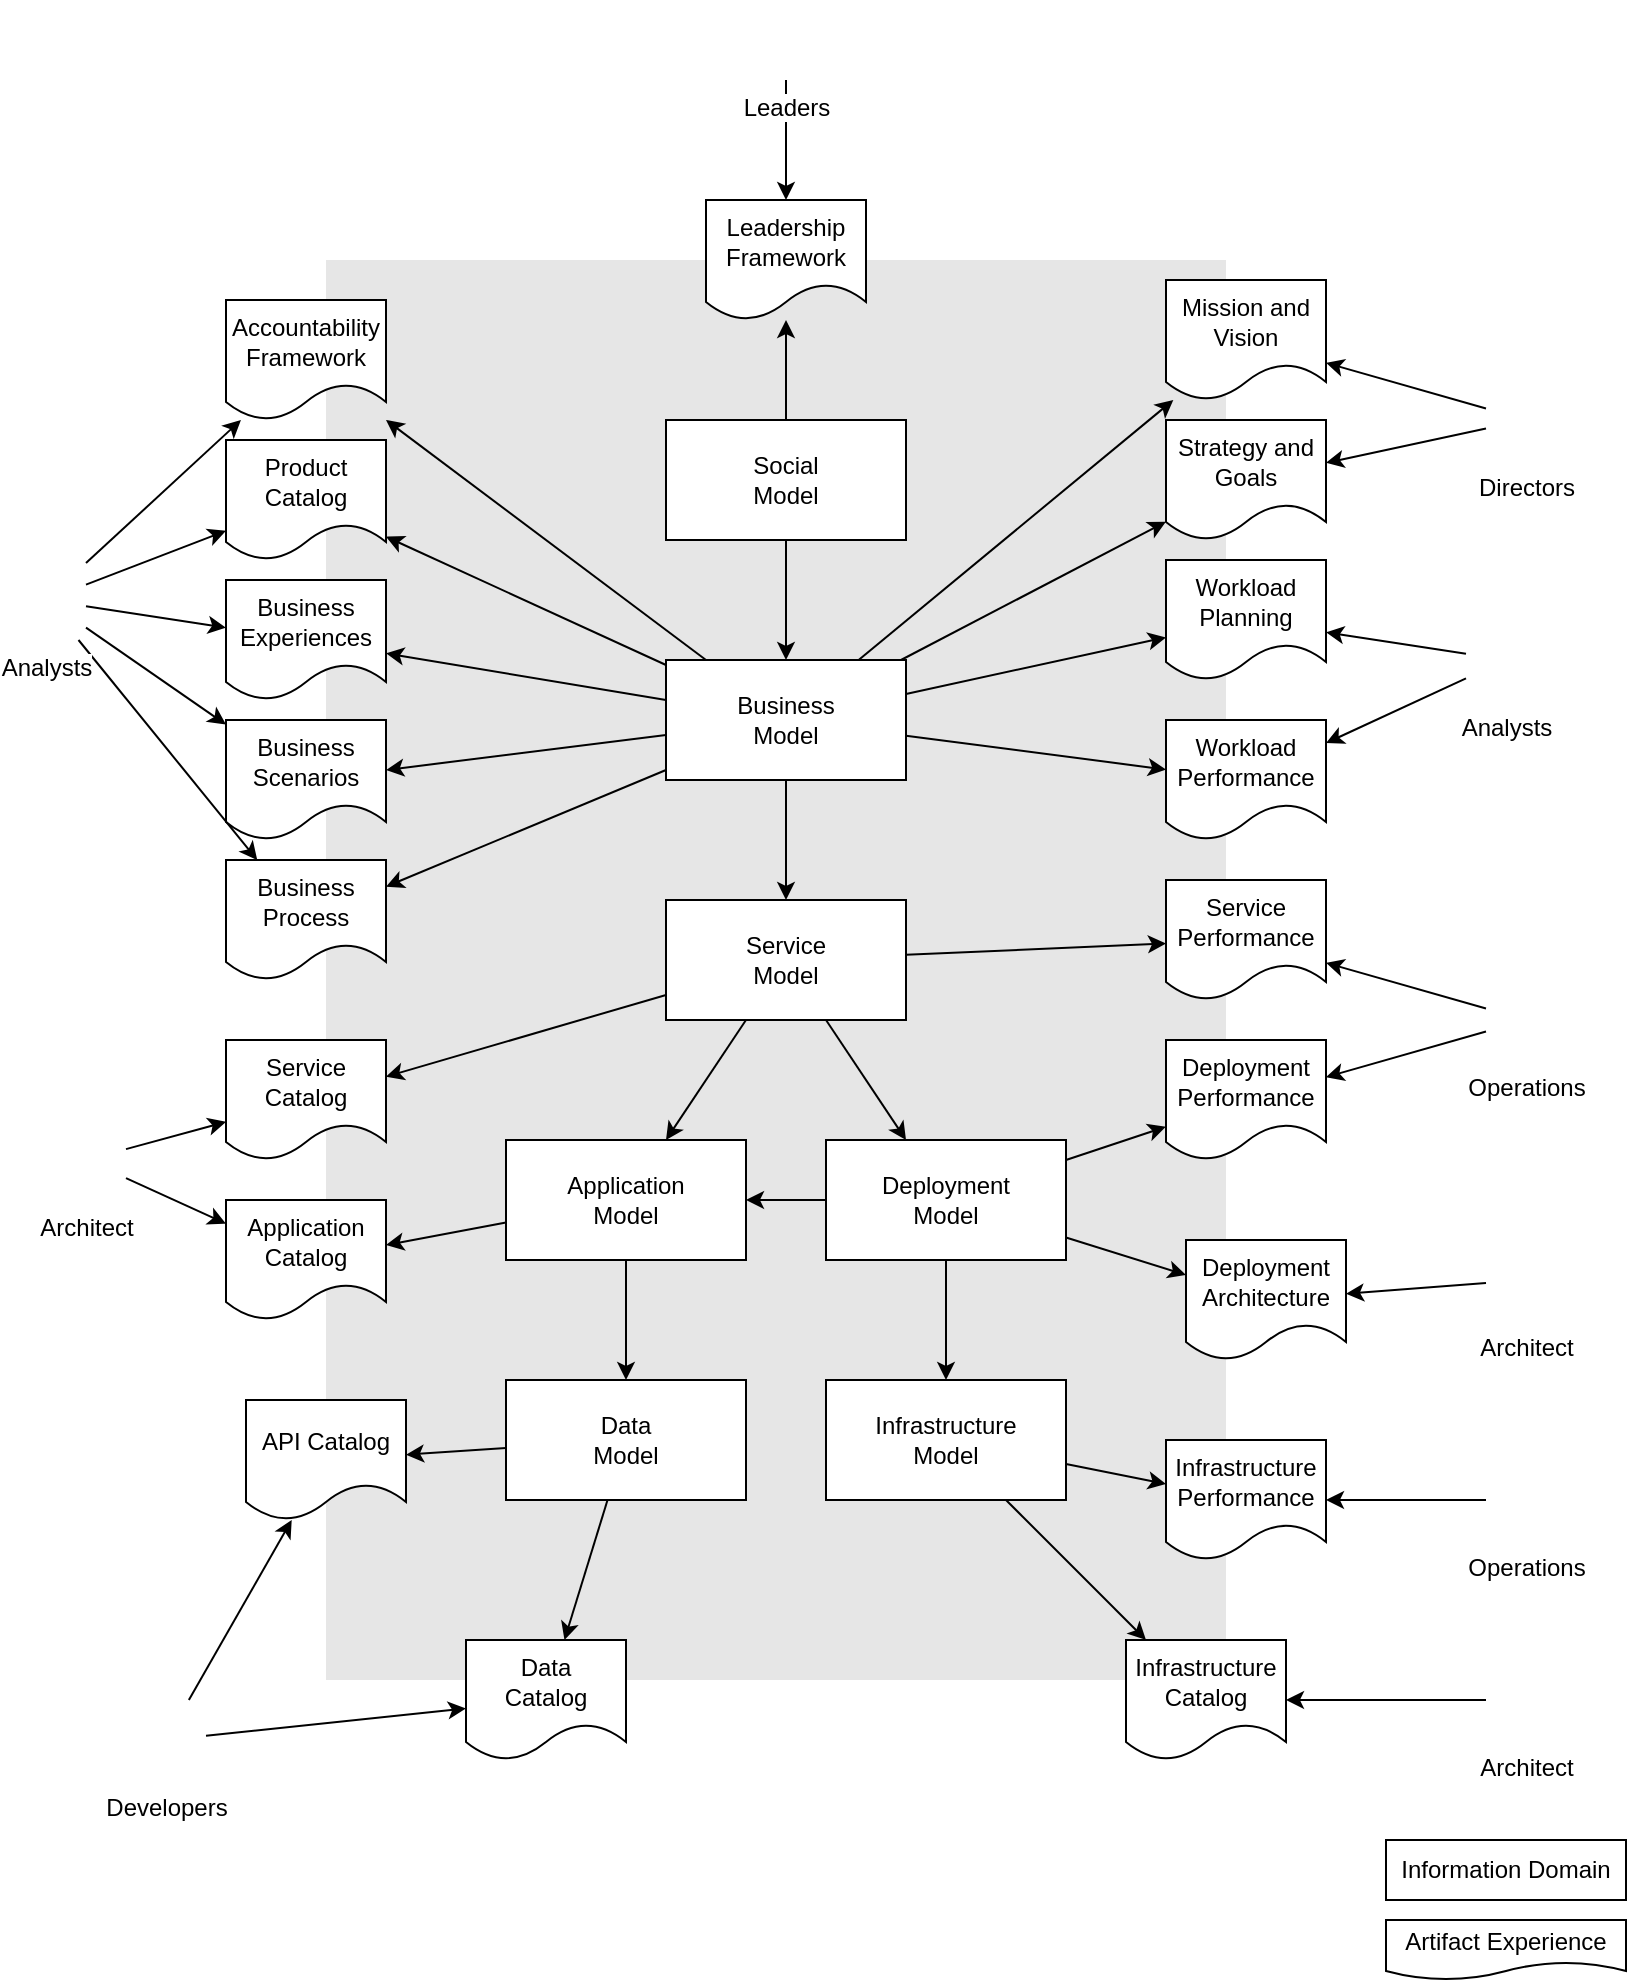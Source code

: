 <mxfile version="13.5.1" type="device"><diagram id="jxrNNbo6cmxt4PajOQM8" name="Page-1"><mxGraphModel dx="1086" dy="966" grid="1" gridSize="10" guides="1" tooltips="1" connect="1" arrows="1" fold="1" page="1" pageScale="1" pageWidth="850" pageHeight="1100" math="0" shadow="0"><root><mxCell id="0"/><mxCell id="1" parent="0"/><mxCell id="ulpGdKY935CBZI4DlXVS-1" value="" style="rounded=0;whiteSpace=wrap;html=1;fillColor=#E6E6E6;strokeColor=none;" parent="1" vertex="1"><mxGeometry x="190" y="150" width="450" height="710" as="geometry"/></mxCell><mxCell id="ulpGdKY935CBZI4DlXVS-2" style="rounded=0;orthogonalLoop=1;jettySize=auto;html=1;" parent="1" source="ulpGdKY935CBZI4DlXVS-9" target="ulpGdKY935CBZI4DlXVS-14" edge="1"><mxGeometry relative="1" as="geometry"/></mxCell><mxCell id="ulpGdKY935CBZI4DlXVS-3" style="edgeStyle=none;rounded=0;orthogonalLoop=1;jettySize=auto;html=1;" parent="1" source="ulpGdKY935CBZI4DlXVS-9" target="ulpGdKY935CBZI4DlXVS-29" edge="1"><mxGeometry relative="1" as="geometry"/></mxCell><mxCell id="ulpGdKY935CBZI4DlXVS-4" style="edgeStyle=none;rounded=0;orthogonalLoop=1;jettySize=auto;html=1;" parent="1" source="ulpGdKY935CBZI4DlXVS-9" target="ulpGdKY935CBZI4DlXVS-65" edge="1"><mxGeometry relative="1" as="geometry"/></mxCell><mxCell id="ulpGdKY935CBZI4DlXVS-5" style="edgeStyle=none;rounded=0;orthogonalLoop=1;jettySize=auto;html=1;" parent="1" source="ulpGdKY935CBZI4DlXVS-9" target="ulpGdKY935CBZI4DlXVS-64" edge="1"><mxGeometry relative="1" as="geometry"/></mxCell><mxCell id="ulpGdKY935CBZI4DlXVS-6" style="edgeStyle=none;rounded=0;orthogonalLoop=1;jettySize=auto;html=1;" parent="1" source="ulpGdKY935CBZI4DlXVS-9" target="ulpGdKY935CBZI4DlXVS-37" edge="1"><mxGeometry relative="1" as="geometry"/></mxCell><mxCell id="ulpGdKY935CBZI4DlXVS-7" style="edgeStyle=none;rounded=0;orthogonalLoop=1;jettySize=auto;html=1;" parent="1" source="ulpGdKY935CBZI4DlXVS-9" target="ulpGdKY935CBZI4DlXVS-70" edge="1"><mxGeometry relative="1" as="geometry"/></mxCell><mxCell id="ulpGdKY935CBZI4DlXVS-8" style="edgeStyle=none;rounded=0;orthogonalLoop=1;jettySize=auto;html=1;" parent="1" source="ulpGdKY935CBZI4DlXVS-9" target="ulpGdKY935CBZI4DlXVS-73" edge="1"><mxGeometry relative="1" as="geometry"/></mxCell><mxCell id="ulpGdKY935CBZI4DlXVS-9" value="&lt;div&gt;Business&lt;/div&gt;&lt;div&gt;Model&lt;br&gt;&lt;/div&gt;" style="rounded=0;whiteSpace=wrap;html=1;" parent="1" vertex="1"><mxGeometry x="360" y="350" width="120" height="60" as="geometry"/></mxCell><mxCell id="ulpGdKY935CBZI4DlXVS-10" style="rounded=0;orthogonalLoop=1;jettySize=auto;html=1;" parent="1" source="ulpGdKY935CBZI4DlXVS-14" target="ulpGdKY935CBZI4DlXVS-17" edge="1"><mxGeometry relative="1" as="geometry"/></mxCell><mxCell id="ulpGdKY935CBZI4DlXVS-11" style="rounded=0;orthogonalLoop=1;jettySize=auto;html=1;" parent="1" source="ulpGdKY935CBZI4DlXVS-14" target="ulpGdKY935CBZI4DlXVS-22" edge="1"><mxGeometry relative="1" as="geometry"/></mxCell><mxCell id="ulpGdKY935CBZI4DlXVS-12" style="edgeStyle=none;rounded=0;orthogonalLoop=1;jettySize=auto;html=1;" parent="1" source="ulpGdKY935CBZI4DlXVS-14" target="ulpGdKY935CBZI4DlXVS-36" edge="1"><mxGeometry relative="1" as="geometry"/></mxCell><mxCell id="ulpGdKY935CBZI4DlXVS-13" style="edgeStyle=none;rounded=0;orthogonalLoop=1;jettySize=auto;html=1;" parent="1" source="ulpGdKY935CBZI4DlXVS-14" target="ulpGdKY935CBZI4DlXVS-30" edge="1"><mxGeometry relative="1" as="geometry"/></mxCell><mxCell id="ulpGdKY935CBZI4DlXVS-14" value="&lt;div&gt;Service&lt;/div&gt;&lt;div&gt;Model&lt;br&gt;&lt;/div&gt;" style="rounded=0;whiteSpace=wrap;html=1;" parent="1" vertex="1"><mxGeometry x="360" y="470" width="120" height="60" as="geometry"/></mxCell><mxCell id="ulpGdKY935CBZI4DlXVS-15" style="rounded=0;orthogonalLoop=1;jettySize=auto;html=1;" parent="1" source="ulpGdKY935CBZI4DlXVS-17" target="ulpGdKY935CBZI4DlXVS-25" edge="1"><mxGeometry relative="1" as="geometry"/></mxCell><mxCell id="ulpGdKY935CBZI4DlXVS-16" style="edgeStyle=none;rounded=0;orthogonalLoop=1;jettySize=auto;html=1;" parent="1" source="ulpGdKY935CBZI4DlXVS-17" target="ulpGdKY935CBZI4DlXVS-31" edge="1"><mxGeometry relative="1" as="geometry"/></mxCell><mxCell id="ulpGdKY935CBZI4DlXVS-17" value="&lt;div&gt;Application&lt;/div&gt;&lt;div&gt;Model&lt;br&gt;&lt;/div&gt;" style="rounded=0;whiteSpace=wrap;html=1;" parent="1" vertex="1"><mxGeometry x="280" y="590" width="120" height="60" as="geometry"/></mxCell><mxCell id="ulpGdKY935CBZI4DlXVS-18" style="rounded=0;orthogonalLoop=1;jettySize=auto;html=1;" parent="1" source="ulpGdKY935CBZI4DlXVS-22" target="ulpGdKY935CBZI4DlXVS-28" edge="1"><mxGeometry relative="1" as="geometry"/></mxCell><mxCell id="ulpGdKY935CBZI4DlXVS-19" style="rounded=0;orthogonalLoop=1;jettySize=auto;html=1;" parent="1" source="ulpGdKY935CBZI4DlXVS-22" target="ulpGdKY935CBZI4DlXVS-17" edge="1"><mxGeometry relative="1" as="geometry"/></mxCell><mxCell id="ulpGdKY935CBZI4DlXVS-20" style="edgeStyle=none;rounded=0;orthogonalLoop=1;jettySize=auto;html=1;" parent="1" source="ulpGdKY935CBZI4DlXVS-22" target="ulpGdKY935CBZI4DlXVS-34" edge="1"><mxGeometry relative="1" as="geometry"/></mxCell><mxCell id="ulpGdKY935CBZI4DlXVS-21" style="edgeStyle=none;rounded=0;orthogonalLoop=1;jettySize=auto;html=1;" parent="1" source="ulpGdKY935CBZI4DlXVS-22" target="ulpGdKY935CBZI4DlXVS-35" edge="1"><mxGeometry relative="1" as="geometry"/></mxCell><mxCell id="ulpGdKY935CBZI4DlXVS-22" value="&lt;div&gt;Deployment&lt;/div&gt;&lt;div&gt;Model&lt;br&gt;&lt;/div&gt;" style="rounded=0;whiteSpace=wrap;html=1;" parent="1" vertex="1"><mxGeometry x="440" y="590" width="120" height="60" as="geometry"/></mxCell><mxCell id="ulpGdKY935CBZI4DlXVS-23" style="edgeStyle=none;rounded=0;orthogonalLoop=1;jettySize=auto;html=1;" parent="1" source="ulpGdKY935CBZI4DlXVS-25" target="ulpGdKY935CBZI4DlXVS-66" edge="1"><mxGeometry relative="1" as="geometry"/></mxCell><mxCell id="ulpGdKY935CBZI4DlXVS-24" style="edgeStyle=none;rounded=0;orthogonalLoop=1;jettySize=auto;html=1;" parent="1" source="ulpGdKY935CBZI4DlXVS-25" target="ulpGdKY935CBZI4DlXVS-32" edge="1"><mxGeometry relative="1" as="geometry"/></mxCell><mxCell id="ulpGdKY935CBZI4DlXVS-25" value="&lt;div&gt;Data&lt;/div&gt;&lt;div&gt;Model&lt;br&gt;&lt;/div&gt;" style="rounded=0;whiteSpace=wrap;html=1;" parent="1" vertex="1"><mxGeometry x="280" y="710" width="120" height="60" as="geometry"/></mxCell><mxCell id="ulpGdKY935CBZI4DlXVS-26" style="edgeStyle=none;rounded=0;orthogonalLoop=1;jettySize=auto;html=1;" parent="1" source="ulpGdKY935CBZI4DlXVS-28" target="ulpGdKY935CBZI4DlXVS-33" edge="1"><mxGeometry relative="1" as="geometry"/></mxCell><mxCell id="ulpGdKY935CBZI4DlXVS-27" style="edgeStyle=none;rounded=0;orthogonalLoop=1;jettySize=auto;html=1;" parent="1" source="ulpGdKY935CBZI4DlXVS-28" target="ulpGdKY935CBZI4DlXVS-75" edge="1"><mxGeometry relative="1" as="geometry"/></mxCell><mxCell id="ulpGdKY935CBZI4DlXVS-28" value="&lt;div&gt;Infrastructure&lt;/div&gt;&lt;div&gt;Model&lt;br&gt;&lt;/div&gt;" style="rounded=0;whiteSpace=wrap;html=1;" parent="1" vertex="1"><mxGeometry x="440" y="710" width="120" height="60" as="geometry"/></mxCell><mxCell id="ulpGdKY935CBZI4DlXVS-29" value="&lt;div&gt;Business Scenarios&lt;/div&gt;" style="shape=document;whiteSpace=wrap;html=1;boundedLbl=1;fillColor=#ffffff;" parent="1" vertex="1"><mxGeometry x="140" y="380" width="80" height="60" as="geometry"/></mxCell><mxCell id="ulpGdKY935CBZI4DlXVS-30" value="Service Catalog" style="shape=document;whiteSpace=wrap;html=1;boundedLbl=1;fillColor=#ffffff;" parent="1" vertex="1"><mxGeometry x="140" y="540" width="80" height="60" as="geometry"/></mxCell><mxCell id="ulpGdKY935CBZI4DlXVS-31" value="&lt;div&gt;Application Catalog&lt;br&gt;&lt;/div&gt;" style="shape=document;whiteSpace=wrap;html=1;boundedLbl=1;fillColor=#ffffff;" parent="1" vertex="1"><mxGeometry x="140" y="620" width="80" height="60" as="geometry"/></mxCell><mxCell id="ulpGdKY935CBZI4DlXVS-32" value="&lt;div&gt;Data&lt;/div&gt;&lt;div&gt; Catalog&lt;/div&gt;" style="shape=document;whiteSpace=wrap;html=1;boundedLbl=1;fillColor=#ffffff;" parent="1" vertex="1"><mxGeometry x="260" y="840" width="80" height="60" as="geometry"/></mxCell><mxCell id="ulpGdKY935CBZI4DlXVS-33" value="Infrastructure Catalog" style="shape=document;whiteSpace=wrap;html=1;boundedLbl=1;fillColor=#ffffff;" parent="1" vertex="1"><mxGeometry x="590" y="840" width="80" height="60" as="geometry"/></mxCell><mxCell id="ulpGdKY935CBZI4DlXVS-34" value="Deployment Architecture" style="shape=document;whiteSpace=wrap;html=1;boundedLbl=1;fillColor=#ffffff;" parent="1" vertex="1"><mxGeometry x="620" y="640" width="80" height="60" as="geometry"/></mxCell><mxCell id="ulpGdKY935CBZI4DlXVS-35" value="Deployment Performance" style="shape=document;whiteSpace=wrap;html=1;boundedLbl=1;fillColor=#ffffff;" parent="1" vertex="1"><mxGeometry x="610" y="540" width="80" height="60" as="geometry"/></mxCell><mxCell id="ulpGdKY935CBZI4DlXVS-36" value="Service Performance" style="shape=document;whiteSpace=wrap;html=1;boundedLbl=1;fillColor=#ffffff;" parent="1" vertex="1"><mxGeometry x="610" y="460" width="80" height="60" as="geometry"/></mxCell><mxCell id="ulpGdKY935CBZI4DlXVS-37" value="Workload Planning" style="shape=document;whiteSpace=wrap;html=1;boundedLbl=1;fillColor=#ffffff;" parent="1" vertex="1"><mxGeometry x="610" y="300" width="80" height="60" as="geometry"/></mxCell><mxCell id="ulpGdKY935CBZI4DlXVS-38" style="edgeStyle=none;rounded=0;orthogonalLoop=1;jettySize=auto;html=1;" parent="1" source="ulpGdKY935CBZI4DlXVS-40" target="ulpGdKY935CBZI4DlXVS-37" edge="1"><mxGeometry relative="1" as="geometry"/></mxCell><mxCell id="ulpGdKY935CBZI4DlXVS-39" style="edgeStyle=none;rounded=0;orthogonalLoop=1;jettySize=auto;html=1;" parent="1" source="ulpGdKY935CBZI4DlXVS-40" target="ulpGdKY935CBZI4DlXVS-70" edge="1"><mxGeometry relative="1" as="geometry"/></mxCell><mxCell id="ulpGdKY935CBZI4DlXVS-40" value="Analysts" style="shape=image;html=1;verticalAlign=top;verticalLabelPosition=bottom;labelBackgroundColor=#ffffff;imageAspect=0;aspect=fixed;image=https://cdn0.iconfinder.com/data/icons/elasto-online-store/26/00-ELASTOFONT-STORE-READY_user-128.png;fillColor=#ffffff;" parent="1" vertex="1"><mxGeometry x="760" y="330" width="40" height="40" as="geometry"/></mxCell><mxCell id="ulpGdKY935CBZI4DlXVS-41" style="edgeStyle=none;rounded=0;orthogonalLoop=1;jettySize=auto;html=1;" parent="1" source="ulpGdKY935CBZI4DlXVS-43" target="ulpGdKY935CBZI4DlXVS-36" edge="1"><mxGeometry relative="1" as="geometry"/></mxCell><mxCell id="ulpGdKY935CBZI4DlXVS-42" style="edgeStyle=none;rounded=0;orthogonalLoop=1;jettySize=auto;html=1;" parent="1" source="ulpGdKY935CBZI4DlXVS-43" target="ulpGdKY935CBZI4DlXVS-35" edge="1"><mxGeometry relative="1" as="geometry"/></mxCell><mxCell id="ulpGdKY935CBZI4DlXVS-43" value="Operations" style="shape=image;html=1;verticalAlign=top;verticalLabelPosition=bottom;labelBackgroundColor=#ffffff;imageAspect=0;aspect=fixed;image=https://cdn0.iconfinder.com/data/icons/elasto-online-store/26/00-ELASTOFONT-STORE-READY_user-128.png;fillColor=#ffffff;" parent="1" vertex="1"><mxGeometry x="770" y="510" width="40" height="40" as="geometry"/></mxCell><mxCell id="ulpGdKY935CBZI4DlXVS-44" style="edgeStyle=none;rounded=0;orthogonalLoop=1;jettySize=auto;html=1;" parent="1" source="ulpGdKY935CBZI4DlXVS-45" target="ulpGdKY935CBZI4DlXVS-34" edge="1"><mxGeometry relative="1" as="geometry"/></mxCell><mxCell id="ulpGdKY935CBZI4DlXVS-45" value="Architect" style="shape=image;html=1;verticalAlign=top;verticalLabelPosition=bottom;labelBackgroundColor=#ffffff;imageAspect=0;aspect=fixed;image=https://cdn0.iconfinder.com/data/icons/elasto-online-store/26/00-ELASTOFONT-STORE-READY_user-128.png;fillColor=#ffffff;" parent="1" vertex="1"><mxGeometry x="770" y="640" width="40" height="40" as="geometry"/></mxCell><mxCell id="ulpGdKY935CBZI4DlXVS-46" style="edgeStyle=none;rounded=0;orthogonalLoop=1;jettySize=auto;html=1;" parent="1" source="ulpGdKY935CBZI4DlXVS-48" target="ulpGdKY935CBZI4DlXVS-66" edge="1"><mxGeometry relative="1" as="geometry"/></mxCell><mxCell id="ulpGdKY935CBZI4DlXVS-47" style="rounded=0;orthogonalLoop=1;jettySize=auto;html=1;" parent="1" source="ulpGdKY935CBZI4DlXVS-48" target="ulpGdKY935CBZI4DlXVS-32" edge="1"><mxGeometry relative="1" as="geometry"/></mxCell><mxCell id="ulpGdKY935CBZI4DlXVS-48" value="Developers" style="shape=image;html=1;verticalAlign=top;verticalLabelPosition=bottom;labelBackgroundColor=#ffffff;imageAspect=0;aspect=fixed;image=https://cdn0.iconfinder.com/data/icons/elasto-online-store/26/00-ELASTOFONT-STORE-READY_user-128.png;fillColor=#ffffff;" parent="1" vertex="1"><mxGeometry x="90" y="870" width="40" height="40" as="geometry"/></mxCell><mxCell id="ulpGdKY935CBZI4DlXVS-49" style="edgeStyle=none;rounded=0;orthogonalLoop=1;jettySize=auto;html=1;" parent="1" source="ulpGdKY935CBZI4DlXVS-50" target="ulpGdKY935CBZI4DlXVS-33" edge="1"><mxGeometry relative="1" as="geometry"/></mxCell><mxCell id="ulpGdKY935CBZI4DlXVS-50" value="Architect" style="shape=image;html=1;verticalAlign=top;verticalLabelPosition=bottom;labelBackgroundColor=#ffffff;imageAspect=0;aspect=fixed;image=https://cdn0.iconfinder.com/data/icons/elasto-online-store/26/00-ELASTOFONT-STORE-READY_user-128.png;fillColor=#ffffff;imageBackground=none;" parent="1" vertex="1"><mxGeometry x="770" y="850" width="40" height="40" as="geometry"/></mxCell><mxCell id="ulpGdKY935CBZI4DlXVS-51" style="edgeStyle=none;rounded=0;orthogonalLoop=1;jettySize=auto;html=1;" parent="1" source="ulpGdKY935CBZI4DlXVS-55" target="ulpGdKY935CBZI4DlXVS-29" edge="1"><mxGeometry relative="1" as="geometry"><mxPoint x="80" y="385" as="sourcePoint"/></mxGeometry></mxCell><mxCell id="ulpGdKY935CBZI4DlXVS-52" style="edgeStyle=none;rounded=0;orthogonalLoop=1;jettySize=auto;html=1;" parent="1" source="ulpGdKY935CBZI4DlXVS-55" target="ulpGdKY935CBZI4DlXVS-64" edge="1"><mxGeometry relative="1" as="geometry"><mxPoint x="80" y="396.667" as="sourcePoint"/></mxGeometry></mxCell><mxCell id="ulpGdKY935CBZI4DlXVS-53" style="edgeStyle=none;rounded=0;orthogonalLoop=1;jettySize=auto;html=1;" parent="1" source="ulpGdKY935CBZI4DlXVS-55" target="ulpGdKY935CBZI4DlXVS-65" edge="1"><mxGeometry relative="1" as="geometry"><mxPoint x="80" y="373.333" as="sourcePoint"/></mxGeometry></mxCell><mxCell id="ulpGdKY935CBZI4DlXVS-54" style="edgeStyle=none;rounded=0;orthogonalLoop=1;jettySize=auto;html=1;" parent="1" source="ulpGdKY935CBZI4DlXVS-55" target="ulpGdKY935CBZI4DlXVS-73" edge="1"><mxGeometry relative="1" as="geometry"><mxPoint x="80" y="361.667" as="sourcePoint"/></mxGeometry></mxCell><mxCell id="gjTFiKWRJvgxuR8loIDz-11" style="edgeStyle=none;rounded=0;orthogonalLoop=1;jettySize=auto;html=1;" edge="1" parent="1" source="ulpGdKY935CBZI4DlXVS-55" target="ulpGdKY935CBZI4DlXVS-69"><mxGeometry relative="1" as="geometry"/></mxCell><mxCell id="ulpGdKY935CBZI4DlXVS-55" value="Analysts" style="shape=image;html=1;verticalAlign=top;verticalLabelPosition=bottom;labelBackgroundColor=#ffffff;imageAspect=0;aspect=fixed;image=https://cdn0.iconfinder.com/data/icons/elasto-online-store/26/00-ELASTOFONT-STORE-READY_user-128.png;fillColor=#ffffff;" parent="1" vertex="1"><mxGeometry x="30" y="300" width="40" height="40" as="geometry"/></mxCell><mxCell id="ulpGdKY935CBZI4DlXVS-56" style="rounded=0;orthogonalLoop=1;jettySize=auto;html=1;" parent="1" source="ulpGdKY935CBZI4DlXVS-57" target="ulpGdKY935CBZI4DlXVS-30" edge="1"><mxGeometry relative="1" as="geometry"/></mxCell><mxCell id="gjTFiKWRJvgxuR8loIDz-10" style="edgeStyle=none;rounded=0;orthogonalLoop=1;jettySize=auto;html=1;" edge="1" parent="1" source="ulpGdKY935CBZI4DlXVS-57" target="ulpGdKY935CBZI4DlXVS-31"><mxGeometry relative="1" as="geometry"/></mxCell><mxCell id="ulpGdKY935CBZI4DlXVS-57" value="Architect" style="shape=image;html=1;verticalAlign=top;verticalLabelPosition=bottom;labelBackgroundColor=#ffffff;imageAspect=0;aspect=fixed;image=https://cdn0.iconfinder.com/data/icons/elasto-online-store/26/00-ELASTOFONT-STORE-READY_user-128.png;fillColor=#ffffff;imageBackground=none;" parent="1" vertex="1"><mxGeometry x="50" y="580" width="40" height="40" as="geometry"/></mxCell><mxCell id="ulpGdKY935CBZI4DlXVS-60" style="edgeStyle=none;rounded=0;orthogonalLoop=1;jettySize=auto;html=1;" parent="1" source="ulpGdKY935CBZI4DlXVS-63" target="ulpGdKY935CBZI4DlXVS-9" edge="1"><mxGeometry relative="1" as="geometry"/></mxCell><mxCell id="ulpGdKY935CBZI4DlXVS-61" style="edgeStyle=none;rounded=0;orthogonalLoop=1;jettySize=auto;html=1;" parent="1" source="ulpGdKY935CBZI4DlXVS-9" target="ulpGdKY935CBZI4DlXVS-69" edge="1"><mxGeometry relative="1" as="geometry"/></mxCell><mxCell id="ulpGdKY935CBZI4DlXVS-62" style="edgeStyle=none;rounded=0;orthogonalLoop=1;jettySize=auto;html=1;" parent="1" source="ulpGdKY935CBZI4DlXVS-63" target="ulpGdKY935CBZI4DlXVS-74" edge="1"><mxGeometry relative="1" as="geometry"/></mxCell><mxCell id="gjTFiKWRJvgxuR8loIDz-3" style="rounded=0;orthogonalLoop=1;jettySize=auto;html=1;" edge="1" parent="1" source="ulpGdKY935CBZI4DlXVS-9" target="gjTFiKWRJvgxuR8loIDz-1"><mxGeometry relative="1" as="geometry"/></mxCell><mxCell id="gjTFiKWRJvgxuR8loIDz-7" style="edgeStyle=none;rounded=0;orthogonalLoop=1;jettySize=auto;html=1;" edge="1" parent="1" source="ulpGdKY935CBZI4DlXVS-9" target="gjTFiKWRJvgxuR8loIDz-6"><mxGeometry relative="1" as="geometry"/></mxCell><mxCell id="ulpGdKY935CBZI4DlXVS-63" value="&lt;div&gt;Social&lt;/div&gt;&lt;div&gt;Model&lt;br&gt;&lt;/div&gt;" style="rounded=0;whiteSpace=wrap;html=1;" parent="1" vertex="1"><mxGeometry x="360" y="230" width="120" height="60" as="geometry"/></mxCell><mxCell id="ulpGdKY935CBZI4DlXVS-64" value="&lt;div&gt;Business Process&lt;/div&gt;" style="shape=document;whiteSpace=wrap;html=1;boundedLbl=1;fillColor=#ffffff;" parent="1" vertex="1"><mxGeometry x="140" y="450" width="80" height="60" as="geometry"/></mxCell><mxCell id="ulpGdKY935CBZI4DlXVS-65" value="&lt;div&gt;Business Experiences&lt;/div&gt;" style="shape=document;whiteSpace=wrap;html=1;boundedLbl=1;fillColor=#ffffff;" parent="1" vertex="1"><mxGeometry x="140" y="310" width="80" height="60" as="geometry"/></mxCell><mxCell id="ulpGdKY935CBZI4DlXVS-66" value="API Catalog" style="shape=document;whiteSpace=wrap;html=1;boundedLbl=1;fillColor=#ffffff;" parent="1" vertex="1"><mxGeometry x="150" y="720" width="80" height="60" as="geometry"/></mxCell><mxCell id="ulpGdKY935CBZI4DlXVS-67" value="Information Domain" style="rounded=0;whiteSpace=wrap;html=1;" parent="1" vertex="1"><mxGeometry x="720" y="940" width="120" height="30" as="geometry"/></mxCell><mxCell id="ulpGdKY935CBZI4DlXVS-68" value="Artifact Experience" style="shape=document;whiteSpace=wrap;html=1;boundedLbl=1;fillColor=#ffffff;" parent="1" vertex="1"><mxGeometry x="720" y="980" width="120" height="30" as="geometry"/></mxCell><mxCell id="ulpGdKY935CBZI4DlXVS-69" value="Accountability Framework" style="shape=document;whiteSpace=wrap;html=1;boundedLbl=1;fillColor=#ffffff;" parent="1" vertex="1"><mxGeometry x="140" y="170" width="80" height="60" as="geometry"/></mxCell><mxCell id="ulpGdKY935CBZI4DlXVS-70" value="Workload Performance" style="shape=document;whiteSpace=wrap;html=1;boundedLbl=1;fillColor=#ffffff;" parent="1" vertex="1"><mxGeometry x="610" y="380" width="80" height="60" as="geometry"/></mxCell><mxCell id="ulpGdKY935CBZI4DlXVS-73" value="Product Catalog" style="shape=document;whiteSpace=wrap;html=1;boundedLbl=1;fillColor=#ffffff;" parent="1" vertex="1"><mxGeometry x="140" y="240" width="80" height="60" as="geometry"/></mxCell><mxCell id="ulpGdKY935CBZI4DlXVS-74" value="Leadership Framework" style="shape=document;whiteSpace=wrap;html=1;boundedLbl=1;fillColor=#ffffff;" parent="1" vertex="1"><mxGeometry x="380" y="120" width="80" height="60" as="geometry"/></mxCell><mxCell id="ulpGdKY935CBZI4DlXVS-75" value="Infrastructure Performance" style="shape=document;whiteSpace=wrap;html=1;boundedLbl=1;fillColor=#ffffff;" parent="1" vertex="1"><mxGeometry x="610" y="740" width="80" height="60" as="geometry"/></mxCell><mxCell id="ulpGdKY935CBZI4DlXVS-90" style="rounded=0;orthogonalLoop=1;jettySize=auto;html=1;" parent="1" source="ulpGdKY935CBZI4DlXVS-89" target="ulpGdKY935CBZI4DlXVS-75" edge="1"><mxGeometry relative="1" as="geometry"><mxPoint x="790" y="760" as="targetPoint"/></mxGeometry></mxCell><mxCell id="ulpGdKY935CBZI4DlXVS-89" value="Operations" style="shape=image;html=1;verticalAlign=top;verticalLabelPosition=bottom;labelBackgroundColor=#ffffff;imageAspect=0;aspect=fixed;image=https://cdn0.iconfinder.com/data/icons/elasto-online-store/26/00-ELASTOFONT-STORE-READY_user-128.png;fillColor=#ffffff;imageBackground=none;" parent="1" vertex="1"><mxGeometry x="770" y="750" width="40" height="40" as="geometry"/></mxCell><mxCell id="gjTFiKWRJvgxuR8loIDz-1" value="Mission and Vision" style="shape=document;whiteSpace=wrap;html=1;boundedLbl=1;fillColor=#ffffff;" vertex="1" parent="1"><mxGeometry x="610" y="160" width="80" height="60" as="geometry"/></mxCell><mxCell id="gjTFiKWRJvgxuR8loIDz-9" style="edgeStyle=none;rounded=0;orthogonalLoop=1;jettySize=auto;html=1;" edge="1" parent="1" source="gjTFiKWRJvgxuR8loIDz-2" target="ulpGdKY935CBZI4DlXVS-74"><mxGeometry relative="1" as="geometry"/></mxCell><mxCell id="gjTFiKWRJvgxuR8loIDz-2" value="Leaders" style="shape=image;html=1;verticalAlign=top;verticalLabelPosition=bottom;labelBackgroundColor=#ffffff;imageAspect=0;aspect=fixed;image=https://cdn0.iconfinder.com/data/icons/elasto-online-store/26/00-ELASTOFONT-STORE-READY_user-128.png;fillColor=#ffffff;" vertex="1" parent="1"><mxGeometry x="400" y="20" width="40" height="40" as="geometry"/></mxCell><mxCell id="gjTFiKWRJvgxuR8loIDz-5" style="edgeStyle=none;rounded=0;orthogonalLoop=1;jettySize=auto;html=1;" edge="1" parent="1" source="gjTFiKWRJvgxuR8loIDz-4" target="gjTFiKWRJvgxuR8loIDz-1"><mxGeometry relative="1" as="geometry"/></mxCell><mxCell id="gjTFiKWRJvgxuR8loIDz-8" style="edgeStyle=none;rounded=0;orthogonalLoop=1;jettySize=auto;html=1;" edge="1" parent="1" source="gjTFiKWRJvgxuR8loIDz-4" target="gjTFiKWRJvgxuR8loIDz-6"><mxGeometry relative="1" as="geometry"/></mxCell><mxCell id="gjTFiKWRJvgxuR8loIDz-4" value="Directors" style="shape=image;html=1;verticalAlign=top;verticalLabelPosition=bottom;labelBackgroundColor=#ffffff;imageAspect=0;aspect=fixed;image=https://cdn0.iconfinder.com/data/icons/elasto-online-store/26/00-ELASTOFONT-STORE-READY_user-128.png;fillColor=#ffffff;" vertex="1" parent="1"><mxGeometry x="770" y="210" width="40" height="40" as="geometry"/></mxCell><mxCell id="gjTFiKWRJvgxuR8loIDz-6" value="Strategy and Goals" style="shape=document;whiteSpace=wrap;html=1;boundedLbl=1;fillColor=#ffffff;" vertex="1" parent="1"><mxGeometry x="610" y="230" width="80" height="60" as="geometry"/></mxCell></root></mxGraphModel></diagram></mxfile>